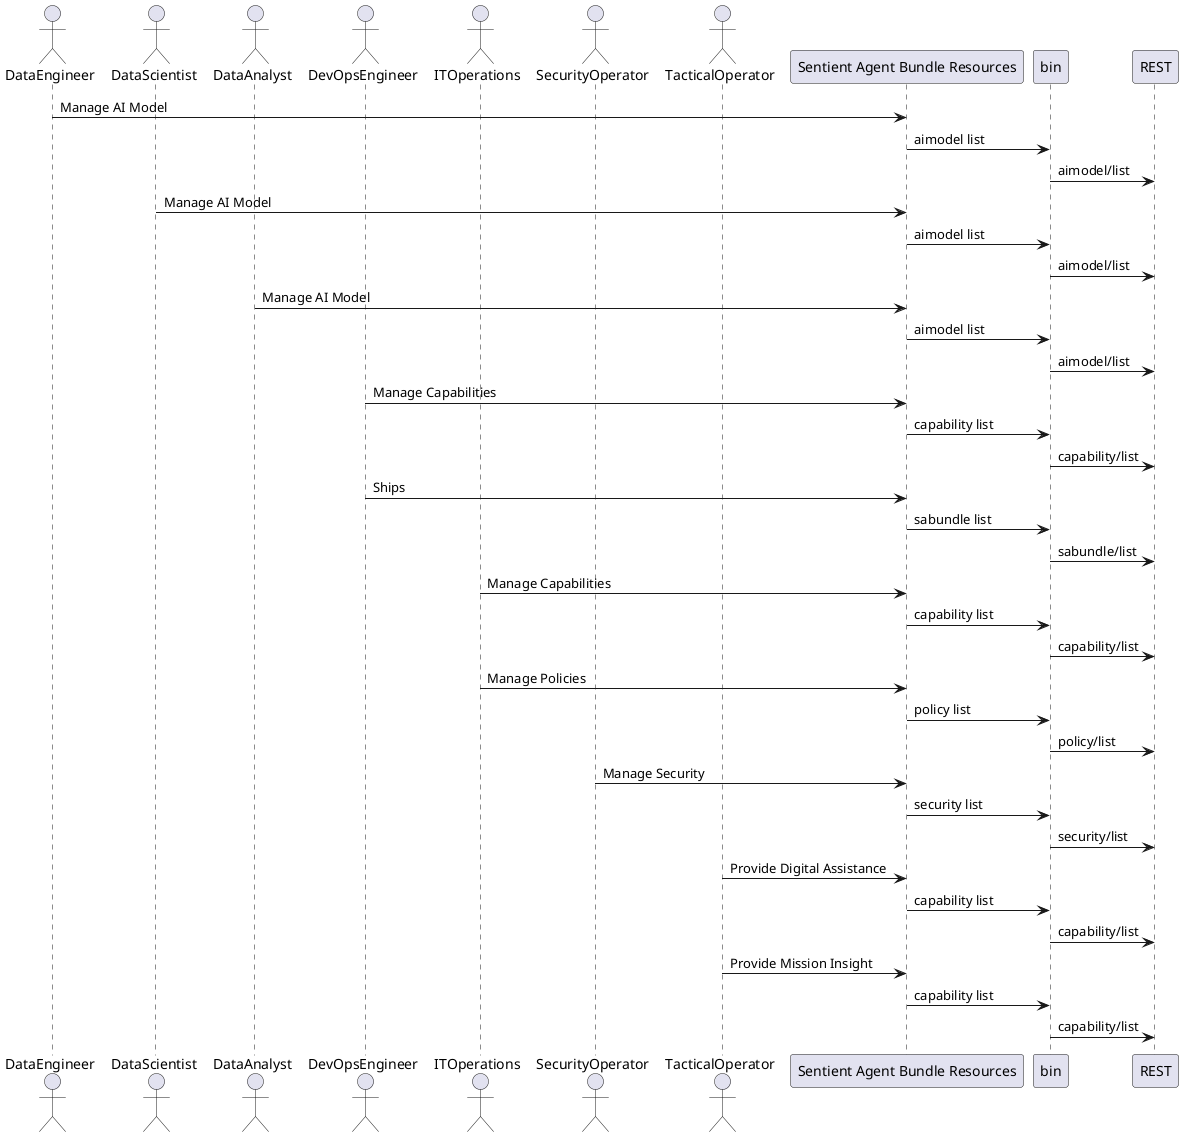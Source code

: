 @startuml


actor "DataEngineer" as dataengineer

actor "DataScientist" as datascientist

actor "DataAnalyst" as analyst

actor "DevOpsEngineer" as devops

actor "ITOperations" as itops

actor "SecurityOperator" as secops

actor "TacticalOperator" as tacticaloperator




dataengineer -> "Sentient Agent Bundle Resources": Manage AI Model
"Sentient Agent Bundle Resources" -> bin: aimodel list
bin -> REST: aimodel/list

datascientist -> "Sentient Agent Bundle Resources": Manage AI Model
"Sentient Agent Bundle Resources" -> bin: aimodel list
bin -> REST: aimodel/list

analyst -> "Sentient Agent Bundle Resources": Manage AI Model
"Sentient Agent Bundle Resources" -> bin: aimodel list
bin -> REST: aimodel/list

devops -> "Sentient Agent Bundle Resources": Manage Capabilities
"Sentient Agent Bundle Resources" -> bin: capability list
bin -> REST: capability/list

devops -> "Sentient Agent Bundle Resources": Ships
"Sentient Agent Bundle Resources" -> bin: sabundle list
bin -> REST: sabundle/list

itops -> "Sentient Agent Bundle Resources": Manage Capabilities
"Sentient Agent Bundle Resources" -> bin: capability list
bin -> REST: capability/list

itops -> "Sentient Agent Bundle Resources": Manage Policies
"Sentient Agent Bundle Resources" -> bin: policy list
bin -> REST: policy/list

secops -> "Sentient Agent Bundle Resources": Manage Security
"Sentient Agent Bundle Resources" -> bin: security list
bin -> REST: security/list

tacticaloperator -> "Sentient Agent Bundle Resources": Provide Digital Assistance
"Sentient Agent Bundle Resources" -> bin: capability list
bin -> REST: capability/list

tacticaloperator -> "Sentient Agent Bundle Resources": Provide Mission Insight
"Sentient Agent Bundle Resources" -> bin: capability list
bin -> REST: capability/list



@enduml

